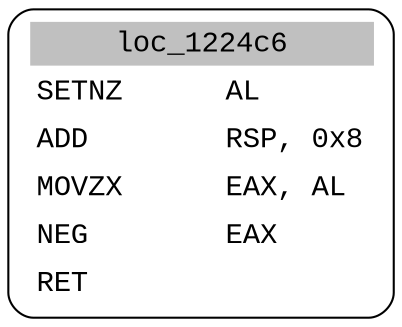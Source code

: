 digraph asm_graph {
1941 [
shape="Mrecord" fontname="Courier New"label =<<table border="0" cellborder="0" cellpadding="3"><tr><td align="center" colspan="2" bgcolor="grey">loc_1224c6</td></tr><tr><td align="left">SETNZ      AL</td></tr><tr><td align="left">ADD        RSP, 0x8</td></tr><tr><td align="left">MOVZX      EAX, AL</td></tr><tr><td align="left">NEG        EAX</td></tr><tr><td align="left">RET        </td></tr></table>> ];
}